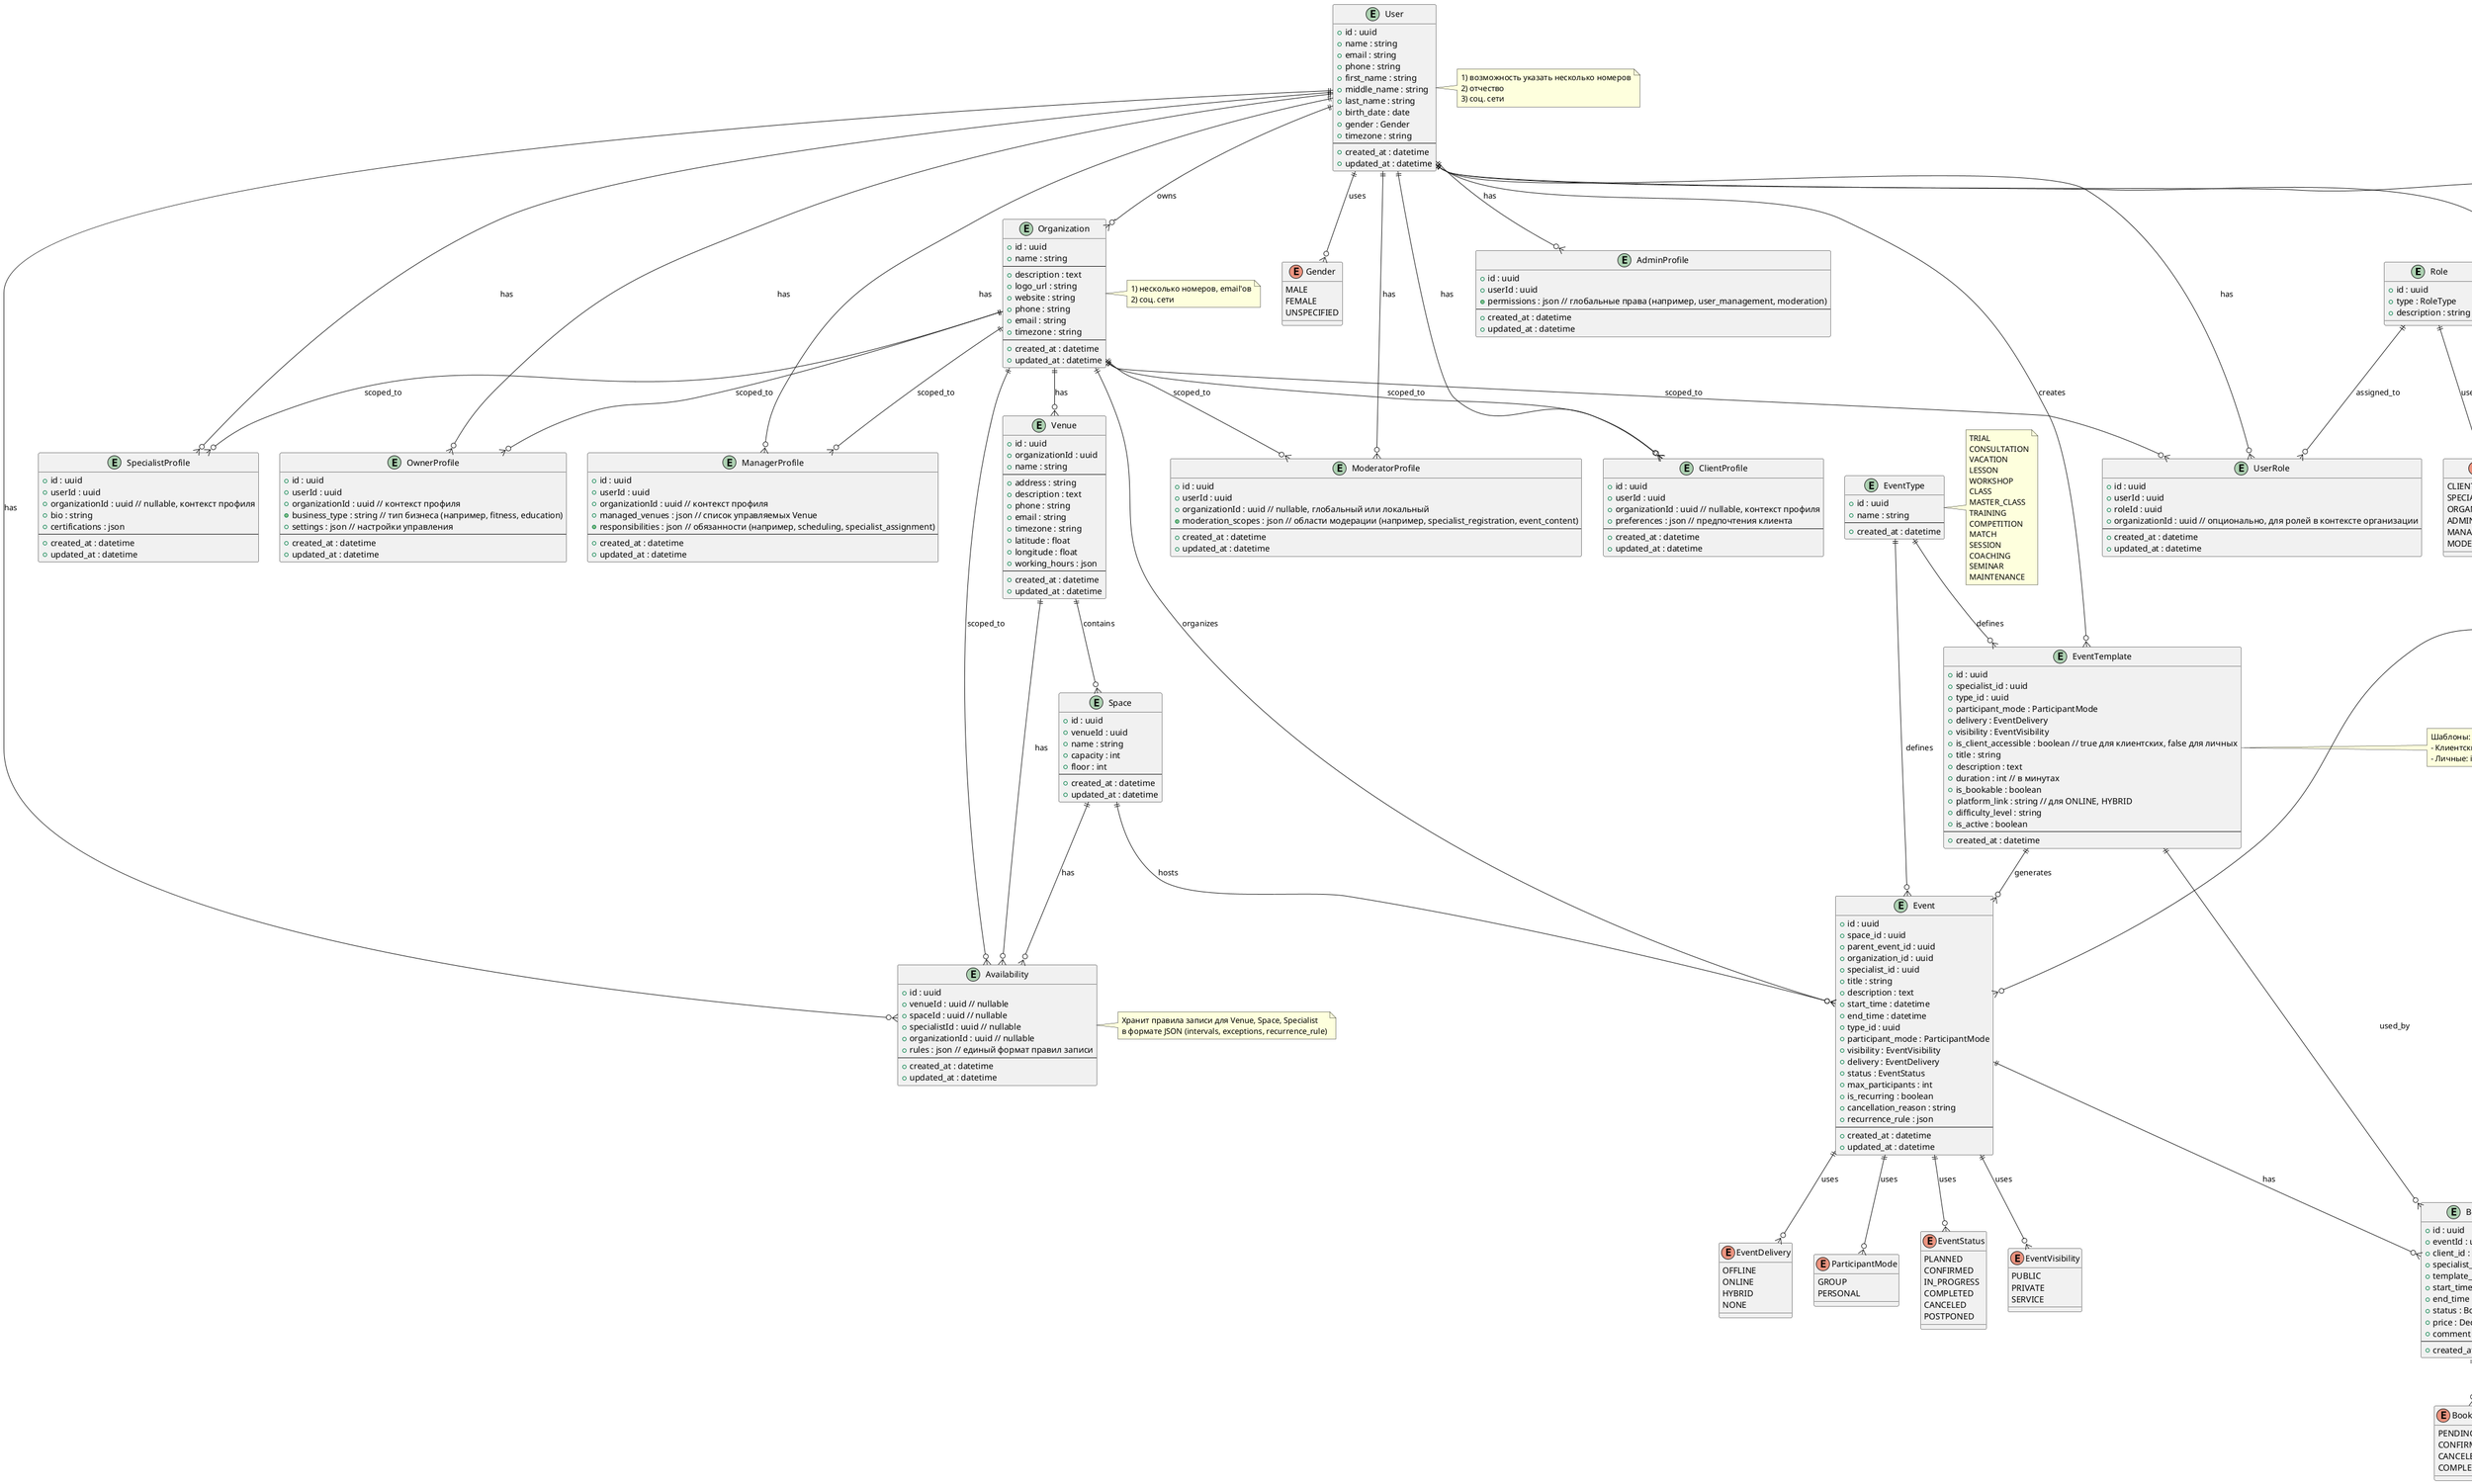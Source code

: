 @startuml
entity Role {
  +id : uuid
  +type : RoleType 
  +description : string
}

enum RoleType {
  CLIENT
  SPECIALIST
  ORGANIZATION_OWNER
  ADMIN
  MANAGER
  MODERATOR
}

entity UserRole {
  +id : uuid
  +userId : uuid
  +roleId : uuid
  +organizationId : uuid // опционально, для ролей в контексте организации
  --
  +created_at : datetime
  +updated_at : datetime
}

entity User {
  +id : uuid
  +name : string
  +email : string
  +phone : string
  +first_name : string
  +middle_name : string
  +last_name : string
  +birth_date : date
  +gender : Gender
  +timezone : string
  --
  +created_at : datetime
  +updated_at : datetime
}
note right of User
  1) возможность указать несколько номеров
  2) отчество
  3) соц. сети
end note

enum Gender {
  MALE
  FEMALE
  UNSPECIFIED
}

entity ClientProfile {
  +id : uuid
  +userId : uuid
  +organizationId : uuid // nullable, контекст профиля
  +preferences : json // предпочтения клиента
  --
  +created_at : datetime
  +updated_at : datetime
}

entity SpecialistProfile {
  +id : uuid
  +userId : uuid
  +organizationId : uuid // nullable, контекст профиля
  +bio : string
  +certifications : json
  --
  +created_at : datetime
  +updated_at : datetime
}

entity OwnerProfile {
  +id : uuid
  +userId : uuid
  +organizationId : uuid // контекст профиля
  +business_type : string // тип бизнеса (например, fitness, education)
  +settings : json // настройки управления
  --
  +created_at : datetime
  +updated_at : datetime
}

entity AdminProfile {
  +id : uuid
  +userId : uuid
  +permissions : json // глобальные права (например, user_management, moderation)
  --
  +created_at : datetime
  +updated_at : datetime
}

entity ManagerProfile {
  +id : uuid
  +userId : uuid
  +organizationId : uuid // контекст профиля
  +managed_venues : json // список управляемых Venue
  +responsibilities : json // обязанности (например, scheduling, specialist_assignment)
  --
  +created_at : datetime
  +updated_at : datetime
}

entity ModeratorProfile {
  +id : uuid
  +userId : uuid
  +organizationId : uuid // nullable, глобальный или локальный
  +moderation_scopes : json // области модерации (например, specialist_registration, event_content)
  --
  +created_at : datetime
  +updated_at : datetime
}

entity Organization {
  +id : uuid
  +name : string
  --
  +description : text
  +logo_url : string
  +website : string
  +phone : string
  +email : string
  +timezone : string
  --
  +created_at : datetime
  +updated_at : datetime
}
note right of Organization
  1) несколько номеров, email'ов
  2) соц. сети
end note

entity Venue {
  +id : uuid
  +organizationId : uuid
  +name : string
  --
  +address : string
  +description : text
  +phone : string
  +email : string
  +timezone : string
  +latitude : float
  +longitude : float
  +working_hours : json
  --
  +created_at : datetime
  +updated_at : datetime
}

entity Space {
  +id : uuid
  +venueId : uuid
  +name : string
  +capacity : int
  +floor : int
  --
  +created_at : datetime
  +updated_at : datetime
}

entity Availability {
  +id : uuid
  +venueId : uuid // nullable
  +spaceId : uuid // nullable
  +specialistId : uuid // nullable
  +organizationId : uuid // nullable
  +rules : json // единый формат правил записи
  --
  +created_at : datetime
  +updated_at : datetime
}
note right of Availability
  Хранит правила записи для Venue, Space, Specialist
  в формате JSON (intervals, exceptions, recurrence_rule)
end note

enum EventStatus {
  PLANNED
  CONFIRMED
  IN_PROGRESS
  COMPLETED
  CANCELED
  POSTPONED
}

enum EventVisibility {
  PUBLIC
  PRIVATE
  SERVICE 
}

enum EventDelivery {
  OFFLINE
  ONLINE
  HYBRID
  NONE
}

enum ParticipantMode {
  GROUP
  PERSONAL
}

' Сущность EventType
entity EventType {
  +id : uuid
  +name : string
  --
  +created_at : datetime
}

note right of EventType
  TRIAL
  CONSULTATION
  VACATION
  LESSON
  WORKSHOP
  CLASS
  MASTER_CLASS
  TRAINING
  COMPETITION
  MATCH
  SESSION
  COACHING
  SEMINAR
  MAINTENANCE
end note

entity Event {
  +id : uuid
  +space_id : uuid
  +parent_event_id : uuid
  +organization_id : uuid
  +specialist_id : uuid
  +title : string
  +description : text
  +start_time : datetime
  +end_time : datetime
  +type_id : uuid
  +participant_mode : ParticipantMode
  +visibility : EventVisibility
  +delivery : EventDelivery
  +status : EventStatus
  +max_participants : int
  +is_recurring : boolean
  +cancellation_reason : string
  +recurrence_rule : json
  --
  +created_at : datetime
  +updated_at : datetime
}

entity EventTemplate {
  +id : uuid
  +specialist_id : uuid
  +type_id : uuid
  +participant_mode : ParticipantMode
  +delivery : EventDelivery
  +visibility : EventVisibility
  +is_client_accessible : boolean // true для клиентских, false для личных
  +title : string
  +description : text
  +duration : int // в минутах
  +is_bookable : boolean
  +platform_link : string // для ONLINE, HYBRID
  +difficulty_level : string
  +is_active : boolean
  --
  +created_at : datetime
}
note right of EventTemplate
  Шаблоны:
  - Клиентские: is_client_accessible = true (TRIAL)
  - Личные: is_client_accessible = false (VACATION)
end note

' Перечисление для статусов бронирования
enum BookingStatus {
  PENDING
  CONFIRMED
  CANCELED
  COMPLETED
}

entity Booking {
  +id : uuid
  +eventId : uuid
  +client_id : uuid
  +specialist_id : uuid
  +template_id : uuid 
  +start_time : datetime
  +end_time : datetime
  +status : BookingStatus
  +price : Decimal
  +comment : text
  --
  +created_at : datetime
}
note top of Booking
  Запись — заявка клиента 
  на событие по шаблону, 
  требующая или не требующая
  подтверждения специалистом
end note

' Связи
EventType ||--o{ Event : defines
User ||--o{ UserRole : has
Role ||--o{ UserRole : assigned_to
Organization ||--o{ UserRole : scoped_to

User ||--o{ ClientProfile : has
User ||--o{ SpecialistProfile : has
User ||--o{ OwnerProfile : has
User ||--o{ AdminProfile : has
User ||--o{ ManagerProfile : has
User ||--o{ ModeratorProfile : has
Organization ||--o{ ClientProfile : scoped_to
Organization ||--o{ SpecialistProfile : scoped_to
Organization ||--o{ OwnerProfile : scoped_to
Organization ||--o{ ManagerProfile : scoped_to
Organization ||--o{ ModeratorProfile : scoped_to

User ||--o{ Organization : owns
User ||--o{ Event : teaches
User ||--o{ Booking : makes

Organization ||--o{ Venue : has
Organization ||--o{ Event : organizes
Venue ||--o{ Space : contains

Space ||--o{ Event : hosts

Event ||--o{ Booking : has
EventTemplate ||--o{ Event : generates
EventTemplate ||--o{ Booking : used_by
EventType ||--o{ EventTemplate : defines
User ||--o{ EventTemplate : creates

Event ||--o{ EventDelivery : uses
Event ||--o{ EventVisibility : uses
Event ||--o{ EventStatus : uses
Event ||--o{ ParticipantMode : uses
Booking ||--o{ BookingStatus : uses
Role ||--o{ RoleType : uses
User ||--o{ Gender : uses

Venue ||--o{ Availability : has
Space ||--o{ Availability : has
User ||--o{ Availability : has
Organization ||--o{ Availability : scoped_to
@enduml